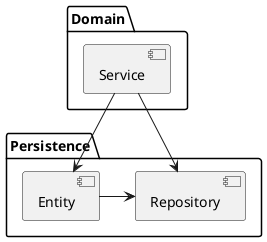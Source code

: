 @startuml

package "Domain" {
  [Service]
}
package "Persistence" {
  [Entity]
  [Repository]
}

[Service] -d-> [Entity]

[Service] -d-> [Repository]
[Entity] -r-> [Repository]


@enduml